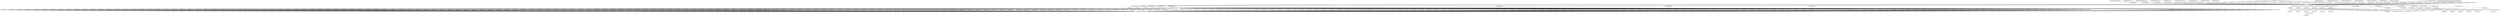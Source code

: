 digraph G {
	"File##/etc/ld-musl-x86_64.path"->"Process##15"[ label="1729234630000000000" ];
	"File##/lib/libstdc++.so.6"->"Process##15"[ label="1729234630000000000" ];
	"File##/usr/local/lib/libstdc++.so.6"->"Process##15"[ label="1729234630000000000" ];
	"File##/usr/lib/libstdc++.so.6"->"Process##15"[ label="1729234630000000000" ];
	"File##/lib/libgcc_s.so.1"->"Process##15"[ label="1729234630000000000" ];
	"File##/usr/local/lib/libgcc_s.so.1"->"Process##15"[ label="1729234630000000000" ];
	"File##/usr/lib/libgcc_s.so.1"->"Process##15"[ label="1729234630000000000" ];
	"Process##15"->"Process##16"[ label="1729234630000000000" ];
	"Process##15"->"Process##17"[ label="1729234630000000000" ];
	"Process##15"->"Process##18"[ label="1729234630000000000" ];
	"Process##15"->"Process##19"[ label="1729234630000000000" ];
	"Process##15"->"Process##20"[ label="1729234630000000000" ];
	"File##/usr/local/bin/node"->"Process##15"[ label="1729234630000000000" ];
	"File##/dev/urandom"->"Process##15"[ label="1729234630000000000" ];
	"Process##15"->"Process##21"[ label="1729234630000000000" ];
	"File##/dev/null"->"Process##15"[ label="1729234630000000000" ];
	"File##/home/app/index.js"->"Process##15"[ label="1729234630000000000" ];
	"File##/home/app/express-new.js"->"Process##15"[ label="1729234630000000000" ];
	"File##/usr/local/bin/node"->"Process##15"[ label="1729234630000000000" ];
	"File##/home/app/trigger.node"->"Process##15"[ label="1729234630000000000" ];
	"File##/home/app/handler.js"->"Process##15"[ label="1729234630000000000" ];
	"File##/home/app/malicious.js"->"Process##15"[ label="1729234630000000000" ];
	"Process##15"->"NetPeer##0.0.0.0:3000"[ label="1729234630000000000" ];
	"NetPeer##0.0.0.0:3000"->"Process##15"[ label="1729234630000000000" ];
	"NetPeer##0.0.0.0:3000"->"NetPeer##10.1.80.247:8080"[ label="1729234955000000000" ];
	"NetPeer##10.1.80.247:8080"->"NetPeer##0.0.0.0:3000"[ label="1729234955000000000" ];
	"NetPeer##0.0.0.0:3000"->"NetPeer##10.1.80.247:8080"[ label="1729234955000000000" ];
	"NetPeer##10.1.80.247:8080"->"NetPeer##0.0.0.0:3000"[ label="1729234955000000000" ];
	"File##/dev/null"->"Process##15"[ label="1729234955000000000" ];
	"Process##15"->"Process##24"[ label="1729234955000000000" ];
	"File##/etc/localtime"->"Process##15"[ label="1729234955000000000" ];
	"File##/usr/share/zoneinfo/"->"Process##15"[ label="1729234955000000000" ];
	"NetPeer##0.0.0.0:3000"->"NetPeer##10.1.80.247:8080"[ label="1729235011000000000" ];
	"NetPeer##10.1.80.247:8080"->"NetPeer##0.0.0.0:3000"[ label="1729235011000000000" ];
	"NetPeer##0.0.0.0:3000"->"NetPeer##10.1.80.247:8080"[ label="1729235011000000000" ];
	"NetPeer##10.1.80.247:8080"->"NetPeer##0.0.0.0:3000"[ label="1729235011000000000" ];
	"File##/dev/null"->"Process##15"[ label="1729235011000000000" ];
	"Process##15"->"Process##26"[ label="1729235011000000000" ];
	"NetPeer##0.0.0.0:3000"->"NetPeer##10.1.80.247:8080"[ label="1729235021000000000" ];
	"NetPeer##10.1.80.247:8080"->"NetPeer##0.0.0.0:3000"[ label="1729235021000000000" ];
	"NetPeer##0.0.0.0:3000"->"NetPeer##10.1.80.247:8080"[ label="1729235021000000000" ];
	"NetPeer##10.1.80.247:8080"->"NetPeer##0.0.0.0:3000"[ label="1729235021000000000" ];
	"NetPeer##0.0.0.0:3000"->"NetPeer##10.1.80.247:8080"[ label="1729235022000000000" ];
	"NetPeer##10.1.80.247:8080"->"NetPeer##0.0.0.0:3000"[ label="1729235022000000000" ];
	"NetPeer##0.0.0.0:3000"->"NetPeer##10.1.80.247:8080"[ label="1729235022000000000" ];
	"NetPeer##10.1.80.247:8080"->"NetPeer##0.0.0.0:3000"[ label="1729235022000000000" ];
	"File##/dev/null"->"Process##15"[ label="1729235022000000000" ];
	"Process##15"->"Process##42"[ label="1729235022000000000" ];
	"NetPeer##0.0.0.0:3000"->"NetPeer##10.1.80.247:8080"[ label="1729235030000000000" ];
	"NetPeer##10.1.80.247:8080"->"NetPeer##0.0.0.0:3000"[ label="1729235030000000000" ];
	"NetPeer##0.0.0.0:3000"->"NetPeer##10.1.80.247:8080"[ label="1729235030000000000" ];
	"NetPeer##10.1.80.247:8080"->"NetPeer##0.0.0.0:3000"[ label="1729235030000000000" ];
	"File##/dev/null"->"Process##15"[ label="1729235031000000000" ];
	"Process##15"->"Process##59"[ label="1729235031000000000" ];
	"NetPeer##0.0.0.0:3000"->"NetPeer##10.1.80.247:8080"[ label="1729235039000000000" ];
	"NetPeer##10.1.80.247:8080"->"NetPeer##0.0.0.0:3000"[ label="1729235039000000000" ];
	"NetPeer##0.0.0.0:3000"->"NetPeer##10.1.80.247:8080"[ label="1729235039000000000" ];
	"NetPeer##10.1.80.247:8080"->"NetPeer##0.0.0.0:3000"[ label="1729235039000000000" ];
	"NetPeer##0.0.0.0:3000"->"NetPeer##10.1.80.247:8080"[ label="1729235039000000000" ];
	"NetPeer##10.1.80.247:8080"->"NetPeer##0.0.0.0:3000"[ label="1729235039000000000" ];
	"NetPeer##0.0.0.0:3000"->"NetPeer##10.1.80.247:8080"[ label="1729235039000000000" ];
	"NetPeer##10.1.80.247:8080"->"NetPeer##0.0.0.0:3000"[ label="1729235039000000000" ];
	"NetPeer##0.0.0.0:3000"->"NetPeer##10.1.80.247:8080"[ label="1729235040000000000" ];
	"NetPeer##10.1.80.247:8080"->"NetPeer##0.0.0.0:3000"[ label="1729235040000000000" ];
	"NetPeer##0.0.0.0:3000"->"NetPeer##10.1.80.247:8080"[ label="1729235040000000000" ];
	"NetPeer##10.1.80.247:8080"->"NetPeer##0.0.0.0:3000"[ label="1729235040000000000" ];
	"NetPeer##0.0.0.0:3000"->"NetPeer##10.1.80.247:8080"[ label="1729235040000000000" ];
	"NetPeer##10.1.80.247:8080"->"NetPeer##0.0.0.0:3000"[ label="1729235040000000000" ];
	"NetPeer##0.0.0.0:3000"->"NetPeer##10.1.80.247:8080"[ label="1729235040000000000" ];
	"NetPeer##10.1.80.247:8080"->"NetPeer##0.0.0.0:3000"[ label="1729235040000000000" ];
	"File##/dev/null"->"Process##15"[ label="1729235040000000000" ];
	"Process##15"->"Process##74"[ label="1729235040000000000" ];
	"NetPeer##0.0.0.0:3000"->"NetPeer##10.1.80.247:8080"[ label="1729235040000000000" ];
	"NetPeer##10.1.80.247:8080"->"NetPeer##0.0.0.0:3000"[ label="1729235040000000000" ];
	"NetPeer##0.0.0.0:3000"->"NetPeer##10.1.80.247:8080"[ label="1729235040000000000" ];
	"NetPeer##10.1.80.247:8080"->"NetPeer##0.0.0.0:3000"[ label="1729235040000000000" ];
	"NetPeer##0.0.0.0:3000"->"NetPeer##10.1.80.247:8080"[ label="1729235040000000000" ];
	"NetPeer##10.1.80.247:8080"->"NetPeer##0.0.0.0:3000"[ label="1729235040000000000" ];
	"NetPeer##0.0.0.0:3000"->"NetPeer##10.1.80.247:8080"[ label="1729235040000000000" ];
	"NetPeer##10.1.80.247:8080"->"NetPeer##0.0.0.0:3000"[ label="1729235040000000000" ];
	"NetPeer##0.0.0.0:3000"->"NetPeer##10.1.80.247:8080"[ label="1729235040000000000" ];
	"NetPeer##10.1.80.247:8080"->"NetPeer##0.0.0.0:3000"[ label="1729235040000000000" ];
	"NetPeer##0.0.0.0:3000"->"NetPeer##10.1.80.247:8080"[ label="1729235048000000000" ];
	"NetPeer##10.1.80.247:8080"->"NetPeer##0.0.0.0:3000"[ label="1729235048000000000" ];
	"NetPeer##0.0.0.0:3000"->"NetPeer##10.1.80.247:8080"[ label="1729235048000000000" ];
	"NetPeer##10.1.80.247:8080"->"NetPeer##0.0.0.0:3000"[ label="1729235048000000000" ];
	"File##credentials.txt"->"Process##15"[ label="1729235048000000000" ];
	"NetPeer##0.0.0.0:3000"->"NetPeer##10.1.80.247:8080"[ label="1729235057000000000" ];
	"NetPeer##10.1.80.247:8080"->"NetPeer##0.0.0.0:3000"[ label="1729235057000000000" ];
	"NetPeer##0.0.0.0:3000"->"NetPeer##10.1.80.247:8080"[ label="1729235057000000000" ];
	"NetPeer##10.1.80.247:8080"->"NetPeer##0.0.0.0:3000"[ label="1729235057000000000" ];
	"NetPeer##0.0.0.0:3000"->"NetPeer##10.1.80.247:8080"[ label="1729235058000000000" ];
	"NetPeer##10.1.80.247:8080"->"NetPeer##0.0.0.0:3000"[ label="1729235058000000000" ];
	"NetPeer##0.0.0.0:3000"->"NetPeer##10.1.80.247:8080"[ label="1729235058000000000" ];
	"NetPeer##10.1.80.247:8080"->"NetPeer##0.0.0.0:3000"[ label="1729235058000000000" ];
	"File##credentials.txt"->"Process##15"[ label="1729235058000000000" ];
	"NetPeer##0.0.0.0:3000"->"NetPeer##10.1.80.247:8080"[ label="1729235067000000000" ];
	"NetPeer##10.1.80.247:8080"->"NetPeer##0.0.0.0:3000"[ label="1729235067000000000" ];
	"NetPeer##0.0.0.0:3000"->"NetPeer##10.1.80.247:8080"[ label="1729235067000000000" ];
	"NetPeer##10.1.80.247:8080"->"NetPeer##0.0.0.0:3000"[ label="1729235067000000000" ];
	"File##credentials.txt"->"Process##15"[ label="1729235068000000000" ];
	"NetPeer##0.0.0.0:3000"->"NetPeer##10.1.80.247:8080"[ label="1729235076000000000" ];
	"NetPeer##10.1.80.247:8080"->"NetPeer##0.0.0.0:3000"[ label="1729235076000000000" ];
	"NetPeer##0.0.0.0:3000"->"NetPeer##10.1.80.247:8080"[ label="1729235076000000000" ];
	"NetPeer##10.1.80.247:8080"->"NetPeer##0.0.0.0:3000"[ label="1729235076000000000" ];
	"NetPeer##0.0.0.0:3000"->"NetPeer##10.1.80.247:8080"[ label="1729235077000000000" ];
	"NetPeer##10.1.80.247:8080"->"NetPeer##0.0.0.0:3000"[ label="1729235077000000000" ];
	"NetPeer##0.0.0.0:3000"->"NetPeer##10.1.80.247:8080"[ label="1729235077000000000" ];
	"NetPeer##10.1.80.247:8080"->"NetPeer##0.0.0.0:3000"[ label="1729235077000000000" ];
	"File##credentials.txt"->"Process##15"[ label="1729235077000000000" ];
	"NetPeer##0.0.0.0:3000"->"NetPeer##10.1.80.247:8080"[ label="1729235086000000000" ];
	"NetPeer##10.1.80.247:8080"->"NetPeer##0.0.0.0:3000"[ label="1729235086000000000" ];
	"NetPeer##0.0.0.0:3000"->"NetPeer##10.1.80.247:8080"[ label="1729235086000000000" ];
	"NetPeer##10.1.80.247:8080"->"NetPeer##0.0.0.0:3000"[ label="1729235086000000000" ];
	"NetPeer##0.0.0.0:3000"->"NetPeer##10.1.80.247:8080"[ label="1729235096000000000" ];
	"NetPeer##10.1.80.247:8080"->"NetPeer##0.0.0.0:3000"[ label="1729235096000000000" ];
	"NetPeer##0.0.0.0:3000"->"NetPeer##10.1.80.247:8080"[ label="1729235096000000000" ];
	"NetPeer##10.1.80.247:8080"->"NetPeer##0.0.0.0:3000"[ label="1729235096000000000" ];
	"NetPeer##0.0.0.0:3000"->"NetPeer##10.1.80.247:8080"[ label="1729235097000000000" ];
	"NetPeer##10.1.80.247:8080"->"NetPeer##0.0.0.0:3000"[ label="1729235097000000000" ];
	"NetPeer##0.0.0.0:3000"->"NetPeer##10.1.80.247:8080"[ label="1729235097000000000" ];
	"NetPeer##10.1.80.247:8080"->"NetPeer##0.0.0.0:3000"[ label="1729235097000000000" ];
	"NetPeer##0.0.0.0:3000"->"NetPeer##10.1.80.247:8080"[ label="1729235106000000000" ];
	"NetPeer##10.1.80.247:8080"->"NetPeer##0.0.0.0:3000"[ label="1729235106000000000" ];
	"NetPeer##0.0.0.0:3000"->"NetPeer##10.1.80.247:8080"[ label="1729235106000000000" ];
	"NetPeer##10.1.80.247:8080"->"NetPeer##0.0.0.0:3000"[ label="1729235106000000000" ];
	"NetPeer##0.0.0.0:3000"->"NetPeer##10.1.80.247:8080"[ label="1729235116000000000" ];
	"NetPeer##10.1.80.247:8080"->"NetPeer##0.0.0.0:3000"[ label="1729235116000000000" ];
	"NetPeer##0.0.0.0:3000"->"NetPeer##10.1.80.247:8080"[ label="1729235116000000000" ];
	"NetPeer##10.1.80.247:8080"->"NetPeer##0.0.0.0:3000"[ label="1729235116000000000" ];
	"NetPeer##0.0.0.0:3000"->"NetPeer##10.1.80.247:8080"[ label="1729235117000000000" ];
	"NetPeer##10.1.80.247:8080"->"NetPeer##0.0.0.0:3000"[ label="1729235117000000000" ];
	"NetPeer##0.0.0.0:3000"->"NetPeer##10.1.80.247:8080"[ label="1729235117000000000" ];
	"NetPeer##10.1.80.247:8080"->"NetPeer##0.0.0.0:3000"[ label="1729235117000000000" ];
	"NetPeer##0.0.0.0:3000"->"NetPeer##10.1.80.247:8080"[ label="1729235117000000000" ];
	"NetPeer##10.1.80.247:8080"->"NetPeer##0.0.0.0:3000"[ label="1729235117000000000" ];
	"NetPeer##0.0.0.0:3000"->"NetPeer##10.1.80.247:8080"[ label="1729235117000000000" ];
	"NetPeer##10.1.80.247:8080"->"NetPeer##0.0.0.0:3000"[ label="1729235117000000000" ];
	"NetPeer##0.0.0.0:3000"->"NetPeer##10.1.80.247:8080"[ label="1729235117000000000" ];
	"NetPeer##10.1.80.247:8080"->"NetPeer##0.0.0.0:3000"[ label="1729235117000000000" ];
	"NetPeer##0.0.0.0:3000"->"NetPeer##10.1.80.247:8080"[ label="1729235118000000000" ];
	"NetPeer##10.1.80.247:8080"->"NetPeer##0.0.0.0:3000"[ label="1729235118000000000" ];
	"NetPeer##0.0.0.0:3000"->"NetPeer##10.1.80.247:8080"[ label="1729235118000000000" ];
	"NetPeer##10.1.80.247:8080"->"NetPeer##0.0.0.0:3000"[ label="1729235118000000000" ];
	"NetPeer##0.0.0.0:3000"->"NetPeer##10.1.80.247:8080"[ label="1729235858000000000" ];
	"NetPeer##10.1.80.247:8080"->"NetPeer##0.0.0.0:3000"[ label="1729235858000000000" ];
	"NetPeer##0.0.0.0:3000"->"NetPeer##10.1.80.247:8080"[ label="1729235858000000000" ];
	"NetPeer##10.1.80.247:8080"->"NetPeer##0.0.0.0:3000"[ label="1729235858000000000" ];
	"NetPeer##0.0.0.0:3000"->"NetPeer##10.1.80.247:8080"[ label="1729235859000000000" ];
	"NetPeer##10.1.80.247:8080"->"NetPeer##0.0.0.0:3000"[ label="1729235859000000000" ];
	"NetPeer##0.0.0.0:3000"->"NetPeer##10.1.80.247:8080"[ label="1729235859000000000" ];
	"NetPeer##10.1.80.247:8080"->"NetPeer##0.0.0.0:3000"[ label="1729235859000000000" ];
	"NetPeer##0.0.0.0:3000"->"NetPeer##10.1.80.247:8080"[ label="1729235859000000000" ];
	"NetPeer##10.1.80.247:8080"->"NetPeer##0.0.0.0:3000"[ label="1729235859000000000" ];
	"NetPeer##0.0.0.0:3000"->"NetPeer##10.1.80.247:8080"[ label="1729235859000000000" ];
	"NetPeer##10.1.80.247:8080"->"NetPeer##0.0.0.0:3000"[ label="1729235859000000000" ];
	"NetPeer##0.0.0.0:3000"->"NetPeer##10.1.80.247:8080"[ label="1729235884000000000" ];
	"NetPeer##10.1.80.247:8080"->"NetPeer##0.0.0.0:3000"[ label="1729235884000000000" ];
	"NetPeer##0.0.0.0:3000"->"NetPeer##10.1.80.247:8080"[ label="1729235884000000000" ];
	"NetPeer##10.1.80.247:8080"->"NetPeer##0.0.0.0:3000"[ label="1729235884000000000" ];
	"NetPeer##0.0.0.0:3000"->"NetPeer##10.1.80.247:8080"[ label="1729235885000000000" ];
	"NetPeer##10.1.80.247:8080"->"NetPeer##0.0.0.0:3000"[ label="1729235885000000000" ];
	"NetPeer##0.0.0.0:3000"->"NetPeer##10.1.80.247:8080"[ label="1729235885000000000" ];
	"NetPeer##10.1.80.247:8080"->"NetPeer##0.0.0.0:3000"[ label="1729235885000000000" ];
	"NetPeer##0.0.0.0:3000"->"NetPeer##10.1.80.247:8080"[ label="1729235885000000000" ];
	"NetPeer##10.1.80.247:8080"->"NetPeer##0.0.0.0:3000"[ label="1729235885000000000" ];
	"NetPeer##0.0.0.0:3000"->"NetPeer##10.1.80.247:8080"[ label="1729235885000000000" ];
	"NetPeer##10.1.80.247:8080"->"NetPeer##0.0.0.0:3000"[ label="1729235885000000000" ];
	"NetPeer##0.0.0.0:3000"->"NetPeer##10.1.80.247:8080"[ label="1729235902000000000" ];
	"NetPeer##10.1.80.247:8080"->"NetPeer##0.0.0.0:3000"[ label="1729235902000000000" ];
	"NetPeer##0.0.0.0:3000"->"NetPeer##10.1.80.247:8080"[ label="1729235902000000000" ];
	"NetPeer##10.1.80.247:8080"->"NetPeer##0.0.0.0:3000"[ label="1729235902000000000" ];
	"NetPeer##0.0.0.0:3000"->"NetPeer##10.1.80.247:8080"[ label="1729235902000000000" ];
	"NetPeer##10.1.80.247:8080"->"NetPeer##0.0.0.0:3000"[ label="1729235902000000000" ];
	"NetPeer##0.0.0.0:3000"->"NetPeer##10.1.80.247:8080"[ label="1729235902000000000" ];
	"NetPeer##10.1.80.247:8080"->"NetPeer##0.0.0.0:3000"[ label="1729235902000000000" ];
	"NetPeer##0.0.0.0:3000"->"NetPeer##10.1.80.247:8080"[ label="1730034113000000000" ];
	"NetPeer##10.1.80.247:8080"->"NetPeer##0.0.0.0:3000"[ label="1730034113000000000" ];
	"NetPeer##0.0.0.0:3000"->"NetPeer##10.1.80.247:8080"[ label="1730034113000000000" ];
	"NetPeer##10.1.80.247:8080"->"NetPeer##0.0.0.0:3000"[ label="1730034113000000000" ];
	"File##/dev/null"->"Process##15"[ label="1730034113000000000" ];
	"Process##15"->"Process##250"[ label="1730034113000000000" ];
	"NetPeer##0.0.0.0:3000"->"NetPeer##10.1.80.247:8080"[ label="1730034129000000000" ];
	"NetPeer##10.1.80.247:8080"->"NetPeer##0.0.0.0:3000"[ label="1730034129000000000" ];
	"NetPeer##0.0.0.0:3000"->"NetPeer##10.1.80.247:8080"[ label="1730034129000000000" ];
	"NetPeer##10.1.80.247:8080"->"NetPeer##0.0.0.0:3000"[ label="1730034129000000000" ];
	"File##/dev/null"->"Process##15"[ label="1730034129000000000" ];
	"Process##15"->"Process##264"[ label="1730034129000000000" ];
	"NetPeer##0.0.0.0:3000"->"NetPeer##10.1.80.247:8080"[ label="1730034130000000000" ];
	"NetPeer##10.1.80.247:8080"->"NetPeer##0.0.0.0:3000"[ label="1730034130000000000" ];
	"NetPeer##0.0.0.0:3000"->"NetPeer##10.1.80.247:8080"[ label="1730034130000000000" ];
	"NetPeer##10.1.80.247:8080"->"NetPeer##0.0.0.0:3000"[ label="1730034130000000000" ];
	"NetPeer##0.0.0.0:3000"->"NetPeer##10.1.80.247:8080"[ label="1730034141000000000" ];
	"NetPeer##10.1.80.247:8080"->"NetPeer##0.0.0.0:3000"[ label="1730034141000000000" ];
	"NetPeer##0.0.0.0:3000"->"NetPeer##10.1.80.247:8080"[ label="1730034141000000000" ];
	"NetPeer##10.1.80.247:8080"->"NetPeer##0.0.0.0:3000"[ label="1730034141000000000" ];
	"File##/dev/null"->"Process##15"[ label="1730034143000000000" ];
	"Process##15"->"Process##277"[ label="1730034143000000000" ];
	"NetPeer##0.0.0.0:3000"->"NetPeer##10.1.80.247:8080"[ label="1730034154000000000" ];
	"NetPeer##10.1.80.247:8080"->"NetPeer##0.0.0.0:3000"[ label="1730034154000000000" ];
	"NetPeer##0.0.0.0:3000"->"NetPeer##10.1.80.247:8080"[ label="1730034154000000000" ];
	"NetPeer##10.1.80.247:8080"->"NetPeer##0.0.0.0:3000"[ label="1730034154000000000" ];
	"NetPeer##0.0.0.0:3000"->"NetPeer##10.1.80.247:8080"[ label="1730034154000000000" ];
	"NetPeer##10.1.80.247:8080"->"NetPeer##0.0.0.0:3000"[ label="1730034154000000000" ];
	"NetPeer##0.0.0.0:3000"->"NetPeer##10.1.80.247:8080"[ label="1730034154000000000" ];
	"NetPeer##10.1.80.247:8080"->"NetPeer##0.0.0.0:3000"[ label="1730034154000000000" ];
	"NetPeer##0.0.0.0:3000"->"NetPeer##10.1.80.247:8080"[ label="1730034155000000000" ];
	"NetPeer##10.1.80.247:8080"->"NetPeer##0.0.0.0:3000"[ label="1730034155000000000" ];
	"NetPeer##0.0.0.0:3000"->"NetPeer##10.1.80.247:8080"[ label="1730034155000000000" ];
	"NetPeer##10.1.80.247:8080"->"NetPeer##0.0.0.0:3000"[ label="1730034155000000000" ];
	"File##/dev/null"->"Process##15"[ label="1730034155000000000" ];
	"Process##15"->"Process##296"[ label="1730034155000000000" ];
	"NetPeer##0.0.0.0:3000"->"NetPeer##10.1.80.247:8080"[ label="1730034166000000000" ];
	"NetPeer##10.1.80.247:8080"->"NetPeer##0.0.0.0:3000"[ label="1730034166000000000" ];
	"NetPeer##0.0.0.0:3000"->"NetPeer##10.1.80.247:8080"[ label="1730034166000000000" ];
	"NetPeer##10.1.80.247:8080"->"NetPeer##0.0.0.0:3000"[ label="1730034166000000000" ];
	"File##credentials.txt"->"Process##15"[ label="1730034166000000000" ];
	"NetPeer##0.0.0.0:3000"->"NetPeer##10.1.80.247:8080"[ label="1730034180000000000" ];
	"NetPeer##10.1.80.247:8080"->"NetPeer##0.0.0.0:3000"[ label="1730034180000000000" ];
	"NetPeer##0.0.0.0:3000"->"NetPeer##10.1.80.247:8080"[ label="1730034180000000000" ];
	"NetPeer##10.1.80.247:8080"->"NetPeer##0.0.0.0:3000"[ label="1730034180000000000" ];
	"NetPeer##0.0.0.0:3000"->"NetPeer##10.1.80.247:8080"[ label="1730034181000000000" ];
	"NetPeer##10.1.80.247:8080"->"NetPeer##0.0.0.0:3000"[ label="1730034181000000000" ];
	"NetPeer##0.0.0.0:3000"->"NetPeer##10.1.80.247:8080"[ label="1730034181000000000" ];
	"NetPeer##10.1.80.247:8080"->"NetPeer##0.0.0.0:3000"[ label="1730034181000000000" ];
	"File##credentials.txt"->"Process##15"[ label="1730034181000000000" ];
	"NetPeer##0.0.0.0:3000"->"NetPeer##10.1.80.247:8080"[ label="1730034193000000000" ];
	"NetPeer##10.1.80.247:8080"->"NetPeer##0.0.0.0:3000"[ label="1730034193000000000" ];
	"NetPeer##0.0.0.0:3000"->"NetPeer##10.1.80.247:8080"[ label="1730034193000000000" ];
	"NetPeer##10.1.80.247:8080"->"NetPeer##0.0.0.0:3000"[ label="1730034193000000000" ];
	"File##credentials.txt"->"Process##15"[ label="1730034193000000000" ];
	"NetPeer##0.0.0.0:3000"->"NetPeer##10.1.80.247:8080"[ label="1730034206000000000" ];
	"NetPeer##10.1.80.247:8080"->"NetPeer##0.0.0.0:3000"[ label="1730034206000000000" ];
	"NetPeer##0.0.0.0:3000"->"NetPeer##10.1.80.247:8080"[ label="1730034206000000000" ];
	"NetPeer##10.1.80.247:8080"->"NetPeer##0.0.0.0:3000"[ label="1730034206000000000" ];
	"NetPeer##0.0.0.0:3000"->"NetPeer##10.1.80.247:8080"[ label="1730034207000000000" ];
	"NetPeer##10.1.80.247:8080"->"NetPeer##0.0.0.0:3000"[ label="1730034207000000000" ];
	"NetPeer##0.0.0.0:3000"->"NetPeer##10.1.80.247:8080"[ label="1730034207000000000" ];
	"NetPeer##10.1.80.247:8080"->"NetPeer##0.0.0.0:3000"[ label="1730034207000000000" ];
	"NetPeer##0.0.0.0:3000"->"NetPeer##10.1.80.247:8080"[ label="1730034207000000000" ];
	"NetPeer##10.1.80.247:8080"->"NetPeer##0.0.0.0:3000"[ label="1730034207000000000" ];
	"NetPeer##0.0.0.0:3000"->"NetPeer##10.1.80.247:8080"[ label="1730034207000000000" ];
	"NetPeer##10.1.80.247:8080"->"NetPeer##0.0.0.0:3000"[ label="1730034207000000000" ];
	"File##credentials.txt"->"Process##15"[ label="1730034207000000000" ];
	"NetPeer##0.0.0.0:3000"->"NetPeer##10.1.80.247:8080"[ label="1730034219000000000" ];
	"NetPeer##10.1.80.247:8080"->"NetPeer##0.0.0.0:3000"[ label="1730034219000000000" ];
	"NetPeer##0.0.0.0:3000"->"NetPeer##10.1.80.247:8080"[ label="1730034219000000000" ];
	"NetPeer##10.1.80.247:8080"->"NetPeer##0.0.0.0:3000"[ label="1730034219000000000" ];
	"NetPeer##0.0.0.0:3000"->"NetPeer##10.1.80.247:8080"[ label="1730034233000000000" ];
	"NetPeer##10.1.80.247:8080"->"NetPeer##0.0.0.0:3000"[ label="1730034233000000000" ];
	"NetPeer##0.0.0.0:3000"->"NetPeer##10.1.80.247:8080"[ label="1730034233000000000" ];
	"NetPeer##10.1.80.247:8080"->"NetPeer##0.0.0.0:3000"[ label="1730034233000000000" ];
	"NetPeer##0.0.0.0:3000"->"NetPeer##10.1.80.247:8080"[ label="1730034234000000000" ];
	"NetPeer##10.1.80.247:8080"->"NetPeer##0.0.0.0:3000"[ label="1730034234000000000" ];
	"NetPeer##0.0.0.0:3000"->"NetPeer##10.1.80.247:8080"[ label="1730034234000000000" ];
	"NetPeer##10.1.80.247:8080"->"NetPeer##0.0.0.0:3000"[ label="1730034234000000000" ];
	"NetPeer##0.0.0.0:3000"->"NetPeer##10.1.80.247:8080"[ label="1730034248000000000" ];
	"NetPeer##10.1.80.247:8080"->"NetPeer##0.0.0.0:3000"[ label="1730034248000000000" ];
	"NetPeer##0.0.0.0:3000"->"NetPeer##10.1.80.247:8080"[ label="1730034248000000000" ];
	"NetPeer##10.1.80.247:8080"->"NetPeer##0.0.0.0:3000"[ label="1730034248000000000" ];
	"NetPeer##0.0.0.0:3000"->"NetPeer##10.1.80.247:8080"[ label="1730034262000000000" ];
	"NetPeer##10.1.80.247:8080"->"NetPeer##0.0.0.0:3000"[ label="1730034262000000000" ];
	"NetPeer##0.0.0.0:3000"->"NetPeer##10.1.80.247:8080"[ label="1730034262000000000" ];
	"NetPeer##10.1.80.247:8080"->"NetPeer##0.0.0.0:3000"[ label="1730034262000000000" ];
	"NetPeer##0.0.0.0:3000"->"NetPeer##10.1.80.247:8080"[ label="1730034262000000000" ];
	"NetPeer##10.1.80.247:8080"->"NetPeer##0.0.0.0:3000"[ label="1730034262000000000" ];
	"NetPeer##0.0.0.0:3000"->"NetPeer##10.1.80.247:8080"[ label="1730034262000000000" ];
	"NetPeer##10.1.80.247:8080"->"NetPeer##0.0.0.0:3000"[ label="1730034262000000000" ];
	"NetPeer##0.0.0.0:3000"->"NetPeer##10.1.80.247:8080"[ label="1730034263000000000" ];
	"NetPeer##10.1.80.247:8080"->"NetPeer##0.0.0.0:3000"[ label="1730034263000000000" ];
	"NetPeer##0.0.0.0:3000"->"NetPeer##10.1.80.247:8080"[ label="1730034263000000000" ];
	"NetPeer##10.1.80.247:8080"->"NetPeer##0.0.0.0:3000"[ label="1730034263000000000" ];
	"NetPeer##0.0.0.0:3000"->"NetPeer##10.1.80.247:8080"[ label="1730034263000000000" ];
	"NetPeer##10.1.80.247:8080"->"NetPeer##0.0.0.0:3000"[ label="1730034263000000000" ];
	"NetPeer##0.0.0.0:3000"->"NetPeer##10.1.80.247:8080"[ label="1730034263000000000" ];
	"NetPeer##10.1.80.247:8080"->"NetPeer##0.0.0.0:3000"[ label="1730034263000000000" ];
	"NetPeer##0.0.0.0:3000"->"NetPeer##10.1.80.247:8080"[ label="1730034575000000000" ];
	"NetPeer##10.1.80.247:8080"->"NetPeer##0.0.0.0:3000"[ label="1730034575000000000" ];
	"NetPeer##0.0.0.0:3000"->"NetPeer##10.1.80.247:8080"[ label="1730034575000000000" ];
	"NetPeer##10.1.80.247:8080"->"NetPeer##0.0.0.0:3000"[ label="1730034575000000000" ];
	"File##/dev/null"->"Process##15"[ label="1730034575000000000" ];
	"Process##15"->"Process##419"[ label="1730034575000000000" ];
	"NetPeer##0.0.0.0:3000"->"NetPeer##10.1.80.247:8080"[ label="1730034590000000000" ];
	"NetPeer##10.1.80.247:8080"->"NetPeer##0.0.0.0:3000"[ label="1730034590000000000" ];
	"NetPeer##0.0.0.0:3000"->"NetPeer##10.1.80.247:8080"[ label="1730034590000000000" ];
	"NetPeer##10.1.80.247:8080"->"NetPeer##0.0.0.0:3000"[ label="1730034590000000000" ];
	"NetPeer##0.0.0.0:3000"->"NetPeer##10.1.80.247:8080"[ label="1730034591000000000" ];
	"NetPeer##10.1.80.247:8080"->"NetPeer##0.0.0.0:3000"[ label="1730034591000000000" ];
	"NetPeer##0.0.0.0:3000"->"NetPeer##10.1.80.247:8080"[ label="1730034591000000000" ];
	"NetPeer##10.1.80.247:8080"->"NetPeer##0.0.0.0:3000"[ label="1730034591000000000" ];
	"File##/dev/null"->"Process##15"[ label="1730034591000000000" ];
	"Process##15"->"Process##434"[ label="1730034591000000000" ];
	"NetPeer##0.0.0.0:3000"->"NetPeer##10.1.80.247:8080"[ label="1730034605000000000" ];
	"NetPeer##10.1.80.247:8080"->"NetPeer##0.0.0.0:3000"[ label="1730034605000000000" ];
	"NetPeer##0.0.0.0:3000"->"NetPeer##10.1.80.247:8080"[ label="1730034605000000000" ];
	"NetPeer##10.1.80.247:8080"->"NetPeer##0.0.0.0:3000"[ label="1730034605000000000" ];
	"File##/dev/null"->"Process##15"[ label="1730034607000000000" ];
	"Process##15"->"Process##448"[ label="1730034607000000000" ];
	"NetPeer##0.0.0.0:3000"->"NetPeer##10.1.80.247:8080"[ label="1730034621000000000" ];
	"NetPeer##10.1.80.247:8080"->"NetPeer##0.0.0.0:3000"[ label="1730034621000000000" ];
	"NetPeer##0.0.0.0:3000"->"NetPeer##10.1.80.247:8080"[ label="1730034621000000000" ];
	"NetPeer##10.1.80.247:8080"->"NetPeer##0.0.0.0:3000"[ label="1730034621000000000" ];
	"NetPeer##0.0.0.0:3000"->"NetPeer##10.1.80.247:8080"[ label="1730034621000000000" ];
	"NetPeer##10.1.80.247:8080"->"NetPeer##0.0.0.0:3000"[ label="1730034621000000000" ];
	"NetPeer##0.0.0.0:3000"->"NetPeer##10.1.80.247:8080"[ label="1730034621000000000" ];
	"NetPeer##10.1.80.247:8080"->"NetPeer##0.0.0.0:3000"[ label="1730034621000000000" ];
	"NetPeer##0.0.0.0:3000"->"NetPeer##10.1.80.247:8080"[ label="1730034621000000000" ];
	"NetPeer##10.1.80.247:8080"->"NetPeer##0.0.0.0:3000"[ label="1730034621000000000" ];
	"NetPeer##0.0.0.0:3000"->"NetPeer##10.1.80.247:8080"[ label="1730034621000000000" ];
	"NetPeer##10.1.80.247:8080"->"NetPeer##0.0.0.0:3000"[ label="1730034621000000000" ];
	"NetPeer##0.0.0.0:3000"->"NetPeer##10.1.80.247:8080"[ label="1730034621000000000" ];
	"NetPeer##10.1.80.247:8080"->"NetPeer##0.0.0.0:3000"[ label="1730034621000000000" ];
	"NetPeer##0.0.0.0:3000"->"NetPeer##10.1.80.247:8080"[ label="1730034621000000000" ];
	"NetPeer##10.1.80.247:8080"->"NetPeer##0.0.0.0:3000"[ label="1730034621000000000" ];
	"NetPeer##0.0.0.0:3000"->"NetPeer##10.1.80.247:8080"[ label="1730034621000000000" ];
	"NetPeer##10.1.80.247:8080"->"NetPeer##0.0.0.0:3000"[ label="1730034621000000000" ];
	"NetPeer##0.0.0.0:3000"->"NetPeer##10.1.80.247:8080"[ label="1730034621000000000" ];
	"NetPeer##10.1.80.247:8080"->"NetPeer##0.0.0.0:3000"[ label="1730034621000000000" ];
	"File##/dev/null"->"Process##15"[ label="1730034622000000000" ];
	"Process##15"->"Process##462"[ label="1730034622000000000" ];
	"NetPeer##0.0.0.0:3000"->"NetPeer##10.1.80.247:8080"[ label="1730034622000000000" ];
	"NetPeer##10.1.80.247:8080"->"NetPeer##0.0.0.0:3000"[ label="1730034622000000000" ];
	"NetPeer##0.0.0.0:3000"->"NetPeer##10.1.80.247:8080"[ label="1730034622000000000" ];
	"NetPeer##10.1.80.247:8080"->"NetPeer##0.0.0.0:3000"[ label="1730034622000000000" ];
	"NetPeer##0.0.0.0:3000"->"NetPeer##10.1.80.247:8080"[ label="1730034622000000000" ];
	"NetPeer##10.1.80.247:8080"->"NetPeer##0.0.0.0:3000"[ label="1730034622000000000" ];
	"NetPeer##0.0.0.0:3000"->"NetPeer##10.1.80.247:8080"[ label="1730034636000000000" ];
	"NetPeer##10.1.80.247:8080"->"NetPeer##0.0.0.0:3000"[ label="1730034636000000000" ];
	"NetPeer##0.0.0.0:3000"->"NetPeer##10.1.80.247:8080"[ label="1730034636000000000" ];
	"NetPeer##10.1.80.247:8080"->"NetPeer##0.0.0.0:3000"[ label="1730034636000000000" ];
	"File##credentials.txt"->"Process##15"[ label="1730034636000000000" ];
	"NetPeer##0.0.0.0:3000"->"NetPeer##10.1.80.247:8080"[ label="1730034652000000000" ];
	"NetPeer##10.1.80.247:8080"->"NetPeer##0.0.0.0:3000"[ label="1730034652000000000" ];
	"NetPeer##0.0.0.0:3000"->"NetPeer##10.1.80.247:8080"[ label="1730034652000000000" ];
	"NetPeer##10.1.80.247:8080"->"NetPeer##0.0.0.0:3000"[ label="1730034652000000000" ];
	"NetPeer##0.0.0.0:3000"->"NetPeer##10.1.80.247:8080"[ label="1730034653000000000" ];
	"NetPeer##10.1.80.247:8080"->"NetPeer##0.0.0.0:3000"[ label="1730034653000000000" ];
	"NetPeer##0.0.0.0:3000"->"NetPeer##10.1.80.247:8080"[ label="1730034653000000000" ];
	"NetPeer##10.1.80.247:8080"->"NetPeer##0.0.0.0:3000"[ label="1730034653000000000" ];
	"File##credentials.txt"->"Process##15"[ label="1730034653000000000" ];
	"NetPeer##0.0.0.0:3000"->"NetPeer##10.1.80.247:8080"[ label="1730034669000000000" ];
	"NetPeer##10.1.80.247:8080"->"NetPeer##0.0.0.0:3000"[ label="1730034669000000000" ];
	"NetPeer##0.0.0.0:3000"->"NetPeer##10.1.80.247:8080"[ label="1730034669000000000" ];
	"NetPeer##10.1.80.247:8080"->"NetPeer##0.0.0.0:3000"[ label="1730034669000000000" ];
	"File##credentials.txt"->"Process##15"[ label="1730034669000000000" ];
	"Process##24"->"Process##25"[ label="1729234955000000000" ];
	"Process##24"->"File##3.txt"[ label="1729234955000000000" ];
	"Process##25"->"File##2.txt"[ label="1729234955000000000" ];
	"Process##250"->"Process##251"[ label="1730034113000000000" ];
	"Process##250"->"File##3.txt"[ label="1730034113000000000" ];
	"Process##26"->"Process##27"[ label="1729235011000000000" ];
	"Process##26"->"File##3.txt"[ label="1729235011000000000" ];
	"Process##264"->"Process##265"[ label="1730034129000000000" ];
	"Process##264"->"File##3.txt"[ label="1730034129000000000" ];
	"Process##277"->"Process##278"[ label="1730034143000000000" ];
	"Process##277"->"File##3.txt"[ label="1730034143000000000" ];
	"Process##296"->"Process##297"[ label="1730034155000000000" ];
	"Process##296"->"File##3.txt"[ label="1730034155000000000" ];
	"Process##419"->"Process##420"[ label="1730034575000000000" ];
	"Process##419"->"File##3.txt"[ label="1730034575000000000" ];
	"Process##42"->"Process##43"[ label="1729235022000000000" ];
	"Process##42"->"File##3.txt"[ label="1729235022000000000" ];
	"Process##434"->"Process##435"[ label="1730034591000000000" ];
	"Process##434"->"File##3.txt"[ label="1730034591000000000" ];
	"Process##448"->"Process##449"[ label="1730034607000000000" ];
	"Process##448"->"File##3.txt"[ label="1730034607000000000" ];
	"Process##462"->"Process##463"[ label="1730034622000000000" ];
	"Process##462"->"File##3.txt"[ label="1730034622000000000" ];
	"Process##59"->"Process##60"[ label="1729235031000000000" ];
	"Process##59"->"File##3.txt"[ label="1729235031000000000" ];
	"Process##74"->"Process##75"[ label="1729235040000000000" ];
	"Process##74"->"File##3.txt"[ label="1729235040000000000" ];
	"Container##zjy-alastor-2n-product-purchase-authorize-cc-855d57dd7d-zjwkf" [ shape="box" ];
	"File##/dev/null" [ shape="ellipse" ];
	"File##/dev/urandom" [ shape="ellipse" ];
	"File##/etc/ld-musl-x86_64.path" [ shape="ellipse" ];
	"File##/etc/localtime" [ shape="ellipse" ];
	"File##/home/app/express-new.js" [ shape="ellipse" ];
	"File##/home/app/handler.js" [ shape="ellipse" ];
	"File##/home/app/index.js" [ shape="ellipse" ];
	"File##/home/app/malicious.js" [ shape="ellipse" ];
	"File##/home/app/trigger.node" [ shape="ellipse" ];
	"File##/lib/libgcc_s.so.1" [ shape="ellipse" ];
	"File##/lib/libstdc++.so.6" [ shape="ellipse" ];
	"File##/usr/lib/libgcc_s.so.1" [ shape="ellipse" ];
	"File##/usr/lib/libstdc++.so.6" [ shape="ellipse" ];
	"File##/usr/local/bin/node" [ shape="ellipse" ];
	"File##/usr/local/lib/libgcc_s.so.1" [ shape="ellipse" ];
	"File##/usr/local/lib/libstdc++.so.6" [ shape="ellipse" ];
	"File##/usr/share/zoneinfo/" [ shape="ellipse" ];
	"File##2.txt" [ shape="ellipse" ];
	"File##3.txt" [ shape="ellipse" ];
	"File##credentials.txt" [ shape="ellipse" ];
	"NetPeer##0.0.0.0:3000" [ shape="diamond" ];
	"NetPeer##10.1.80.247:8080" [ shape="diamond" ];
	"Process##15" [ shape="box" ];
	"Process##16" [ shape="box" ];
	"Process##17" [ shape="box" ];
	"Process##18" [ shape="box" ];
	"Process##19" [ shape="box" ];
	"Process##20" [ shape="box" ];
	"Process##21" [ shape="box" ];
	"Process##24" [ shape="box" ];
	"Process##25" [ shape="box" ];
	"Process##250" [ shape="box" ];
	"Process##251" [ shape="box" ];
	"Process##26" [ shape="box" ];
	"Process##264" [ shape="box" ];
	"Process##265" [ shape="box" ];
	"Process##27" [ shape="box" ];
	"Process##277" [ shape="box" ];
	"Process##278" [ shape="box" ];
	"Process##296" [ shape="box" ];
	"Process##297" [ shape="box" ];
	"Process##419" [ shape="box" ];
	"Process##42" [ shape="box" ];
	"Process##420" [ shape="box" ];
	"Process##43" [ shape="box" ];
	"Process##434" [ shape="box" ];
	"Process##435" [ shape="box" ];
	"Process##448" [ shape="box" ];
	"Process##449" [ shape="box" ];
	"Process##462" [ shape="box" ];
	"Process##463" [ shape="box" ];
	"Process##59" [ shape="box" ];
	"Process##60" [ shape="box" ];
	"Process##74" [ shape="box" ];
	"Process##75" [ shape="box" ];

}
